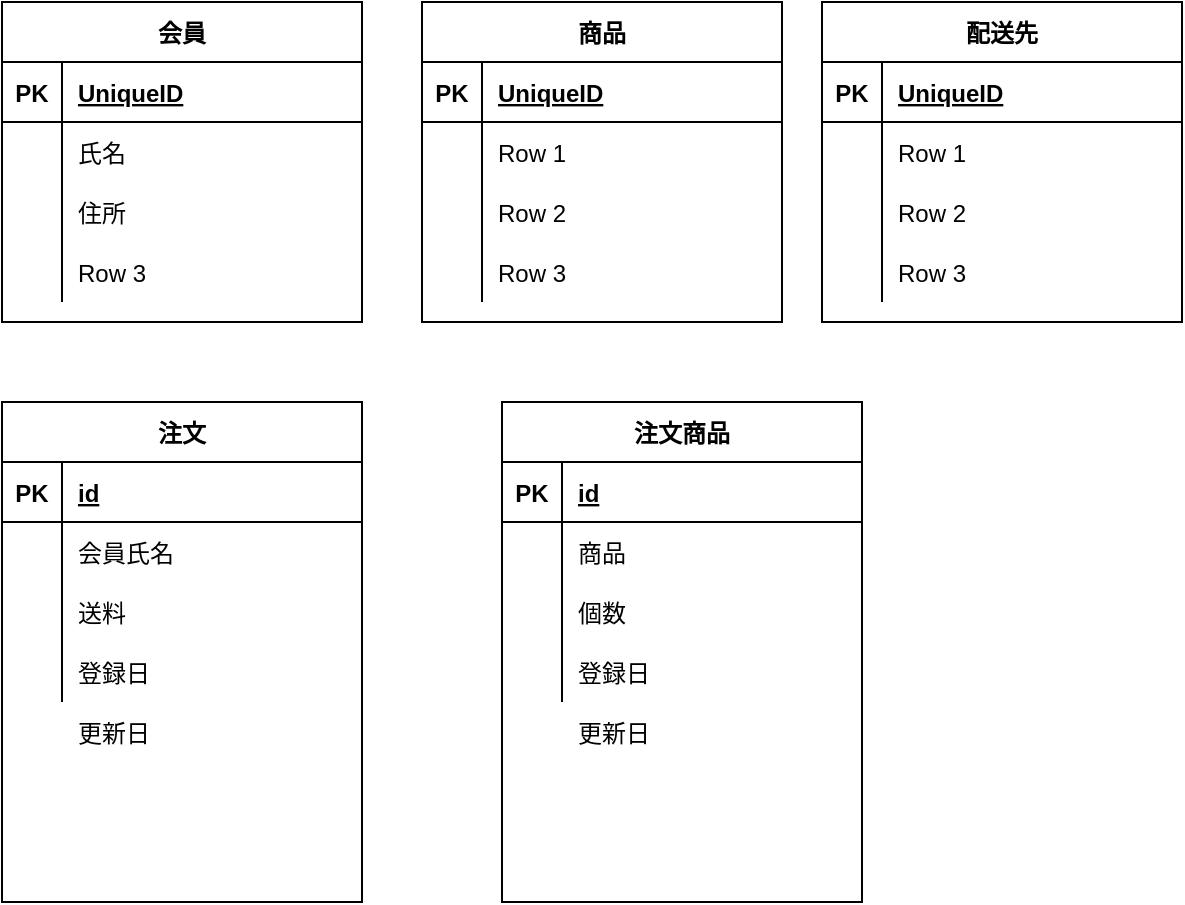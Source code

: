 <mxfile version="14.9.6" type="github">
  <diagram id="DgQykvRB9vl2ej4JLQJb" name="Page-1">
    <mxGraphModel dx="1003" dy="540" grid="1" gridSize="10" guides="1" tooltips="1" connect="1" arrows="1" fold="1" page="1" pageScale="1" pageWidth="827" pageHeight="1169" math="0" shadow="0">
      <root>
        <mxCell id="0" />
        <mxCell id="1" parent="0" />
        <mxCell id="V49Ok10lKj9njID5ClkI-1" value="会員" style="shape=table;startSize=30;container=1;collapsible=1;childLayout=tableLayout;fixedRows=1;rowLines=0;fontStyle=1;align=center;resizeLast=1;" vertex="1" parent="1">
          <mxGeometry x="270" y="200" width="180" height="160" as="geometry" />
        </mxCell>
        <mxCell id="V49Ok10lKj9njID5ClkI-2" value="" style="shape=partialRectangle;collapsible=0;dropTarget=0;pointerEvents=0;fillColor=none;top=0;left=0;bottom=1;right=0;points=[[0,0.5],[1,0.5]];portConstraint=eastwest;" vertex="1" parent="V49Ok10lKj9njID5ClkI-1">
          <mxGeometry y="30" width="180" height="30" as="geometry" />
        </mxCell>
        <mxCell id="V49Ok10lKj9njID5ClkI-3" value="PK" style="shape=partialRectangle;connectable=0;fillColor=none;top=0;left=0;bottom=0;right=0;fontStyle=1;overflow=hidden;" vertex="1" parent="V49Ok10lKj9njID5ClkI-2">
          <mxGeometry width="30" height="30" as="geometry" />
        </mxCell>
        <mxCell id="V49Ok10lKj9njID5ClkI-4" value="UniqueID" style="shape=partialRectangle;connectable=0;fillColor=none;top=0;left=0;bottom=0;right=0;align=left;spacingLeft=6;fontStyle=5;overflow=hidden;" vertex="1" parent="V49Ok10lKj9njID5ClkI-2">
          <mxGeometry x="30" width="150" height="30" as="geometry" />
        </mxCell>
        <mxCell id="V49Ok10lKj9njID5ClkI-5" value="" style="shape=partialRectangle;collapsible=0;dropTarget=0;pointerEvents=0;fillColor=none;top=0;left=0;bottom=0;right=0;points=[[0,0.5],[1,0.5]];portConstraint=eastwest;" vertex="1" parent="V49Ok10lKj9njID5ClkI-1">
          <mxGeometry y="60" width="180" height="30" as="geometry" />
        </mxCell>
        <mxCell id="V49Ok10lKj9njID5ClkI-6" value="" style="shape=partialRectangle;connectable=0;fillColor=none;top=0;left=0;bottom=0;right=0;editable=1;overflow=hidden;" vertex="1" parent="V49Ok10lKj9njID5ClkI-5">
          <mxGeometry width="30" height="30" as="geometry" />
        </mxCell>
        <mxCell id="V49Ok10lKj9njID5ClkI-7" value="氏名" style="shape=partialRectangle;connectable=0;fillColor=none;top=0;left=0;bottom=0;right=0;align=left;spacingLeft=6;overflow=hidden;" vertex="1" parent="V49Ok10lKj9njID5ClkI-5">
          <mxGeometry x="30" width="150" height="30" as="geometry" />
        </mxCell>
        <mxCell id="V49Ok10lKj9njID5ClkI-8" value="" style="shape=partialRectangle;collapsible=0;dropTarget=0;pointerEvents=0;fillColor=none;top=0;left=0;bottom=0;right=0;points=[[0,0.5],[1,0.5]];portConstraint=eastwest;" vertex="1" parent="V49Ok10lKj9njID5ClkI-1">
          <mxGeometry y="90" width="180" height="30" as="geometry" />
        </mxCell>
        <mxCell id="V49Ok10lKj9njID5ClkI-9" value="" style="shape=partialRectangle;connectable=0;fillColor=none;top=0;left=0;bottom=0;right=0;editable=1;overflow=hidden;" vertex="1" parent="V49Ok10lKj9njID5ClkI-8">
          <mxGeometry width="30" height="30" as="geometry" />
        </mxCell>
        <mxCell id="V49Ok10lKj9njID5ClkI-10" value="住所" style="shape=partialRectangle;connectable=0;fillColor=none;top=0;left=0;bottom=0;right=0;align=left;spacingLeft=6;overflow=hidden;" vertex="1" parent="V49Ok10lKj9njID5ClkI-8">
          <mxGeometry x="30" width="150" height="30" as="geometry" />
        </mxCell>
        <mxCell id="V49Ok10lKj9njID5ClkI-11" value="" style="shape=partialRectangle;collapsible=0;dropTarget=0;pointerEvents=0;fillColor=none;top=0;left=0;bottom=0;right=0;points=[[0,0.5],[1,0.5]];portConstraint=eastwest;" vertex="1" parent="V49Ok10lKj9njID5ClkI-1">
          <mxGeometry y="120" width="180" height="30" as="geometry" />
        </mxCell>
        <mxCell id="V49Ok10lKj9njID5ClkI-12" value="" style="shape=partialRectangle;connectable=0;fillColor=none;top=0;left=0;bottom=0;right=0;editable=1;overflow=hidden;" vertex="1" parent="V49Ok10lKj9njID5ClkI-11">
          <mxGeometry width="30" height="30" as="geometry" />
        </mxCell>
        <mxCell id="V49Ok10lKj9njID5ClkI-13" value="Row 3" style="shape=partialRectangle;connectable=0;fillColor=none;top=0;left=0;bottom=0;right=0;align=left;spacingLeft=6;overflow=hidden;" vertex="1" parent="V49Ok10lKj9njID5ClkI-11">
          <mxGeometry x="30" width="150" height="30" as="geometry" />
        </mxCell>
        <mxCell id="V49Ok10lKj9njID5ClkI-27" value="商品" style="shape=table;startSize=30;container=1;collapsible=1;childLayout=tableLayout;fixedRows=1;rowLines=0;fontStyle=1;align=center;resizeLast=1;" vertex="1" parent="1">
          <mxGeometry x="480" y="200" width="180" height="160" as="geometry" />
        </mxCell>
        <mxCell id="V49Ok10lKj9njID5ClkI-28" value="" style="shape=partialRectangle;collapsible=0;dropTarget=0;pointerEvents=0;fillColor=none;top=0;left=0;bottom=1;right=0;points=[[0,0.5],[1,0.5]];portConstraint=eastwest;" vertex="1" parent="V49Ok10lKj9njID5ClkI-27">
          <mxGeometry y="30" width="180" height="30" as="geometry" />
        </mxCell>
        <mxCell id="V49Ok10lKj9njID5ClkI-29" value="PK" style="shape=partialRectangle;connectable=0;fillColor=none;top=0;left=0;bottom=0;right=0;fontStyle=1;overflow=hidden;" vertex="1" parent="V49Ok10lKj9njID5ClkI-28">
          <mxGeometry width="30" height="30" as="geometry" />
        </mxCell>
        <mxCell id="V49Ok10lKj9njID5ClkI-30" value="UniqueID" style="shape=partialRectangle;connectable=0;fillColor=none;top=0;left=0;bottom=0;right=0;align=left;spacingLeft=6;fontStyle=5;overflow=hidden;" vertex="1" parent="V49Ok10lKj9njID5ClkI-28">
          <mxGeometry x="30" width="150" height="30" as="geometry" />
        </mxCell>
        <mxCell id="V49Ok10lKj9njID5ClkI-31" value="" style="shape=partialRectangle;collapsible=0;dropTarget=0;pointerEvents=0;fillColor=none;top=0;left=0;bottom=0;right=0;points=[[0,0.5],[1,0.5]];portConstraint=eastwest;" vertex="1" parent="V49Ok10lKj9njID5ClkI-27">
          <mxGeometry y="60" width="180" height="30" as="geometry" />
        </mxCell>
        <mxCell id="V49Ok10lKj9njID5ClkI-32" value="" style="shape=partialRectangle;connectable=0;fillColor=none;top=0;left=0;bottom=0;right=0;editable=1;overflow=hidden;" vertex="1" parent="V49Ok10lKj9njID5ClkI-31">
          <mxGeometry width="30" height="30" as="geometry" />
        </mxCell>
        <mxCell id="V49Ok10lKj9njID5ClkI-33" value="Row 1" style="shape=partialRectangle;connectable=0;fillColor=none;top=0;left=0;bottom=0;right=0;align=left;spacingLeft=6;overflow=hidden;" vertex="1" parent="V49Ok10lKj9njID5ClkI-31">
          <mxGeometry x="30" width="150" height="30" as="geometry" />
        </mxCell>
        <mxCell id="V49Ok10lKj9njID5ClkI-34" value="" style="shape=partialRectangle;collapsible=0;dropTarget=0;pointerEvents=0;fillColor=none;top=0;left=0;bottom=0;right=0;points=[[0,0.5],[1,0.5]];portConstraint=eastwest;" vertex="1" parent="V49Ok10lKj9njID5ClkI-27">
          <mxGeometry y="90" width="180" height="30" as="geometry" />
        </mxCell>
        <mxCell id="V49Ok10lKj9njID5ClkI-35" value="" style="shape=partialRectangle;connectable=0;fillColor=none;top=0;left=0;bottom=0;right=0;editable=1;overflow=hidden;" vertex="1" parent="V49Ok10lKj9njID5ClkI-34">
          <mxGeometry width="30" height="30" as="geometry" />
        </mxCell>
        <mxCell id="V49Ok10lKj9njID5ClkI-36" value="Row 2" style="shape=partialRectangle;connectable=0;fillColor=none;top=0;left=0;bottom=0;right=0;align=left;spacingLeft=6;overflow=hidden;" vertex="1" parent="V49Ok10lKj9njID5ClkI-34">
          <mxGeometry x="30" width="150" height="30" as="geometry" />
        </mxCell>
        <mxCell id="V49Ok10lKj9njID5ClkI-37" value="" style="shape=partialRectangle;collapsible=0;dropTarget=0;pointerEvents=0;fillColor=none;top=0;left=0;bottom=0;right=0;points=[[0,0.5],[1,0.5]];portConstraint=eastwest;" vertex="1" parent="V49Ok10lKj9njID5ClkI-27">
          <mxGeometry y="120" width="180" height="30" as="geometry" />
        </mxCell>
        <mxCell id="V49Ok10lKj9njID5ClkI-38" value="" style="shape=partialRectangle;connectable=0;fillColor=none;top=0;left=0;bottom=0;right=0;editable=1;overflow=hidden;" vertex="1" parent="V49Ok10lKj9njID5ClkI-37">
          <mxGeometry width="30" height="30" as="geometry" />
        </mxCell>
        <mxCell id="V49Ok10lKj9njID5ClkI-39" value="Row 3" style="shape=partialRectangle;connectable=0;fillColor=none;top=0;left=0;bottom=0;right=0;align=left;spacingLeft=6;overflow=hidden;" vertex="1" parent="V49Ok10lKj9njID5ClkI-37">
          <mxGeometry x="30" width="150" height="30" as="geometry" />
        </mxCell>
        <mxCell id="V49Ok10lKj9njID5ClkI-40" value="配送先" style="shape=table;startSize=30;container=1;collapsible=1;childLayout=tableLayout;fixedRows=1;rowLines=0;fontStyle=1;align=center;resizeLast=1;" vertex="1" parent="1">
          <mxGeometry x="680" y="200" width="180" height="160" as="geometry" />
        </mxCell>
        <mxCell id="V49Ok10lKj9njID5ClkI-41" value="" style="shape=partialRectangle;collapsible=0;dropTarget=0;pointerEvents=0;fillColor=none;top=0;left=0;bottom=1;right=0;points=[[0,0.5],[1,0.5]];portConstraint=eastwest;" vertex="1" parent="V49Ok10lKj9njID5ClkI-40">
          <mxGeometry y="30" width="180" height="30" as="geometry" />
        </mxCell>
        <mxCell id="V49Ok10lKj9njID5ClkI-42" value="PK" style="shape=partialRectangle;connectable=0;fillColor=none;top=0;left=0;bottom=0;right=0;fontStyle=1;overflow=hidden;" vertex="1" parent="V49Ok10lKj9njID5ClkI-41">
          <mxGeometry width="30" height="30" as="geometry" />
        </mxCell>
        <mxCell id="V49Ok10lKj9njID5ClkI-43" value="UniqueID" style="shape=partialRectangle;connectable=0;fillColor=none;top=0;left=0;bottom=0;right=0;align=left;spacingLeft=6;fontStyle=5;overflow=hidden;" vertex="1" parent="V49Ok10lKj9njID5ClkI-41">
          <mxGeometry x="30" width="150" height="30" as="geometry" />
        </mxCell>
        <mxCell id="V49Ok10lKj9njID5ClkI-44" value="" style="shape=partialRectangle;collapsible=0;dropTarget=0;pointerEvents=0;fillColor=none;top=0;left=0;bottom=0;right=0;points=[[0,0.5],[1,0.5]];portConstraint=eastwest;" vertex="1" parent="V49Ok10lKj9njID5ClkI-40">
          <mxGeometry y="60" width="180" height="30" as="geometry" />
        </mxCell>
        <mxCell id="V49Ok10lKj9njID5ClkI-45" value="" style="shape=partialRectangle;connectable=0;fillColor=none;top=0;left=0;bottom=0;right=0;editable=1;overflow=hidden;" vertex="1" parent="V49Ok10lKj9njID5ClkI-44">
          <mxGeometry width="30" height="30" as="geometry" />
        </mxCell>
        <mxCell id="V49Ok10lKj9njID5ClkI-46" value="Row 1" style="shape=partialRectangle;connectable=0;fillColor=none;top=0;left=0;bottom=0;right=0;align=left;spacingLeft=6;overflow=hidden;" vertex="1" parent="V49Ok10lKj9njID5ClkI-44">
          <mxGeometry x="30" width="150" height="30" as="geometry" />
        </mxCell>
        <mxCell id="V49Ok10lKj9njID5ClkI-47" value="" style="shape=partialRectangle;collapsible=0;dropTarget=0;pointerEvents=0;fillColor=none;top=0;left=0;bottom=0;right=0;points=[[0,0.5],[1,0.5]];portConstraint=eastwest;" vertex="1" parent="V49Ok10lKj9njID5ClkI-40">
          <mxGeometry y="90" width="180" height="30" as="geometry" />
        </mxCell>
        <mxCell id="V49Ok10lKj9njID5ClkI-48" value="" style="shape=partialRectangle;connectable=0;fillColor=none;top=0;left=0;bottom=0;right=0;editable=1;overflow=hidden;" vertex="1" parent="V49Ok10lKj9njID5ClkI-47">
          <mxGeometry width="30" height="30" as="geometry" />
        </mxCell>
        <mxCell id="V49Ok10lKj9njID5ClkI-49" value="Row 2" style="shape=partialRectangle;connectable=0;fillColor=none;top=0;left=0;bottom=0;right=0;align=left;spacingLeft=6;overflow=hidden;" vertex="1" parent="V49Ok10lKj9njID5ClkI-47">
          <mxGeometry x="30" width="150" height="30" as="geometry" />
        </mxCell>
        <mxCell id="V49Ok10lKj9njID5ClkI-50" value="" style="shape=partialRectangle;collapsible=0;dropTarget=0;pointerEvents=0;fillColor=none;top=0;left=0;bottom=0;right=0;points=[[0,0.5],[1,0.5]];portConstraint=eastwest;" vertex="1" parent="V49Ok10lKj9njID5ClkI-40">
          <mxGeometry y="120" width="180" height="30" as="geometry" />
        </mxCell>
        <mxCell id="V49Ok10lKj9njID5ClkI-51" value="" style="shape=partialRectangle;connectable=0;fillColor=none;top=0;left=0;bottom=0;right=0;editable=1;overflow=hidden;" vertex="1" parent="V49Ok10lKj9njID5ClkI-50">
          <mxGeometry width="30" height="30" as="geometry" />
        </mxCell>
        <mxCell id="V49Ok10lKj9njID5ClkI-52" value="Row 3" style="shape=partialRectangle;connectable=0;fillColor=none;top=0;left=0;bottom=0;right=0;align=left;spacingLeft=6;overflow=hidden;" vertex="1" parent="V49Ok10lKj9njID5ClkI-50">
          <mxGeometry x="30" width="150" height="30" as="geometry" />
        </mxCell>
        <mxCell id="V49Ok10lKj9njID5ClkI-53" value="注文" style="shape=table;startSize=30;container=1;collapsible=1;childLayout=tableLayout;fixedRows=1;rowLines=0;fontStyle=1;align=center;resizeLast=1;" vertex="1" parent="1">
          <mxGeometry x="270" y="400" width="180" height="250" as="geometry" />
        </mxCell>
        <mxCell id="V49Ok10lKj9njID5ClkI-54" value="" style="shape=partialRectangle;collapsible=0;dropTarget=0;pointerEvents=0;fillColor=none;top=0;left=0;bottom=1;right=0;points=[[0,0.5],[1,0.5]];portConstraint=eastwest;" vertex="1" parent="V49Ok10lKj9njID5ClkI-53">
          <mxGeometry y="30" width="180" height="30" as="geometry" />
        </mxCell>
        <mxCell id="V49Ok10lKj9njID5ClkI-55" value="PK" style="shape=partialRectangle;connectable=0;fillColor=none;top=0;left=0;bottom=0;right=0;fontStyle=1;overflow=hidden;" vertex="1" parent="V49Ok10lKj9njID5ClkI-54">
          <mxGeometry width="30" height="30" as="geometry" />
        </mxCell>
        <mxCell id="V49Ok10lKj9njID5ClkI-56" value="id" style="shape=partialRectangle;connectable=0;fillColor=none;top=0;left=0;bottom=0;right=0;align=left;spacingLeft=6;fontStyle=5;overflow=hidden;" vertex="1" parent="V49Ok10lKj9njID5ClkI-54">
          <mxGeometry x="30" width="150" height="30" as="geometry" />
        </mxCell>
        <mxCell id="V49Ok10lKj9njID5ClkI-57" value="" style="shape=partialRectangle;collapsible=0;dropTarget=0;pointerEvents=0;fillColor=none;top=0;left=0;bottom=0;right=0;points=[[0,0.5],[1,0.5]];portConstraint=eastwest;" vertex="1" parent="V49Ok10lKj9njID5ClkI-53">
          <mxGeometry y="60" width="180" height="30" as="geometry" />
        </mxCell>
        <mxCell id="V49Ok10lKj9njID5ClkI-58" value="" style="shape=partialRectangle;connectable=0;fillColor=none;top=0;left=0;bottom=0;right=0;editable=1;overflow=hidden;" vertex="1" parent="V49Ok10lKj9njID5ClkI-57">
          <mxGeometry width="30" height="30" as="geometry" />
        </mxCell>
        <mxCell id="V49Ok10lKj9njID5ClkI-59" value="会員氏名" style="shape=partialRectangle;connectable=0;fillColor=none;top=0;left=0;bottom=0;right=0;align=left;spacingLeft=6;overflow=hidden;" vertex="1" parent="V49Ok10lKj9njID5ClkI-57">
          <mxGeometry x="30" width="150" height="30" as="geometry" />
        </mxCell>
        <mxCell id="V49Ok10lKj9njID5ClkI-60" value="" style="shape=partialRectangle;collapsible=0;dropTarget=0;pointerEvents=0;fillColor=none;top=0;left=0;bottom=0;right=0;points=[[0,0.5],[1,0.5]];portConstraint=eastwest;" vertex="1" parent="V49Ok10lKj9njID5ClkI-53">
          <mxGeometry y="90" width="180" height="30" as="geometry" />
        </mxCell>
        <mxCell id="V49Ok10lKj9njID5ClkI-61" value="" style="shape=partialRectangle;connectable=0;fillColor=none;top=0;left=0;bottom=0;right=0;editable=1;overflow=hidden;" vertex="1" parent="V49Ok10lKj9njID5ClkI-60">
          <mxGeometry width="30" height="30" as="geometry" />
        </mxCell>
        <mxCell id="V49Ok10lKj9njID5ClkI-62" value="" style="shape=partialRectangle;connectable=0;fillColor=none;top=0;left=0;bottom=0;right=0;align=left;spacingLeft=6;overflow=hidden;" vertex="1" parent="V49Ok10lKj9njID5ClkI-60">
          <mxGeometry x="30" width="150" height="30" as="geometry" />
        </mxCell>
        <mxCell id="V49Ok10lKj9njID5ClkI-63" value="" style="shape=partialRectangle;collapsible=0;dropTarget=0;pointerEvents=0;fillColor=none;top=0;left=0;bottom=0;right=0;points=[[0,0.5],[1,0.5]];portConstraint=eastwest;" vertex="1" parent="V49Ok10lKj9njID5ClkI-53">
          <mxGeometry y="120" width="180" height="30" as="geometry" />
        </mxCell>
        <mxCell id="V49Ok10lKj9njID5ClkI-64" value="" style="shape=partialRectangle;connectable=0;fillColor=none;top=0;left=0;bottom=0;right=0;editable=1;overflow=hidden;" vertex="1" parent="V49Ok10lKj9njID5ClkI-63">
          <mxGeometry width="30" height="30" as="geometry" />
        </mxCell>
        <mxCell id="V49Ok10lKj9njID5ClkI-65" value="" style="shape=partialRectangle;connectable=0;fillColor=none;top=0;left=0;bottom=0;right=0;align=left;spacingLeft=6;overflow=hidden;" vertex="1" parent="V49Ok10lKj9njID5ClkI-63">
          <mxGeometry x="30" width="150" height="30" as="geometry" />
        </mxCell>
        <mxCell id="V49Ok10lKj9njID5ClkI-67" value="送料" style="shape=partialRectangle;connectable=0;fillColor=none;top=0;left=0;bottom=0;right=0;align=left;spacingLeft=6;overflow=hidden;" vertex="1" parent="1">
          <mxGeometry x="300" y="490" width="150" height="30" as="geometry" />
        </mxCell>
        <mxCell id="V49Ok10lKj9njID5ClkI-68" value="登録日" style="shape=partialRectangle;connectable=0;fillColor=none;top=0;left=0;bottom=0;right=0;align=left;spacingLeft=6;overflow=hidden;" vertex="1" parent="1">
          <mxGeometry x="550" y="520" width="150" height="30" as="geometry" />
        </mxCell>
        <mxCell id="V49Ok10lKj9njID5ClkI-69" value="更新日" style="shape=partialRectangle;connectable=0;fillColor=none;top=0;left=0;bottom=0;right=0;align=left;spacingLeft=6;overflow=hidden;" vertex="1" parent="1">
          <mxGeometry x="550" y="550" width="150" height="30" as="geometry" />
        </mxCell>
        <mxCell id="V49Ok10lKj9njID5ClkI-70" value="注文商品" style="shape=table;startSize=30;container=1;collapsible=1;childLayout=tableLayout;fixedRows=1;rowLines=0;fontStyle=1;align=center;resizeLast=1;" vertex="1" parent="1">
          <mxGeometry x="520" y="400" width="180" height="250" as="geometry" />
        </mxCell>
        <mxCell id="V49Ok10lKj9njID5ClkI-71" value="" style="shape=partialRectangle;collapsible=0;dropTarget=0;pointerEvents=0;fillColor=none;top=0;left=0;bottom=1;right=0;points=[[0,0.5],[1,0.5]];portConstraint=eastwest;" vertex="1" parent="V49Ok10lKj9njID5ClkI-70">
          <mxGeometry y="30" width="180" height="30" as="geometry" />
        </mxCell>
        <mxCell id="V49Ok10lKj9njID5ClkI-72" value="PK" style="shape=partialRectangle;connectable=0;fillColor=none;top=0;left=0;bottom=0;right=0;fontStyle=1;overflow=hidden;" vertex="1" parent="V49Ok10lKj9njID5ClkI-71">
          <mxGeometry width="30" height="30" as="geometry" />
        </mxCell>
        <mxCell id="V49Ok10lKj9njID5ClkI-73" value="id" style="shape=partialRectangle;connectable=0;fillColor=none;top=0;left=0;bottom=0;right=0;align=left;spacingLeft=6;fontStyle=5;overflow=hidden;" vertex="1" parent="V49Ok10lKj9njID5ClkI-71">
          <mxGeometry x="30" width="150" height="30" as="geometry" />
        </mxCell>
        <mxCell id="V49Ok10lKj9njID5ClkI-77" value="" style="shape=partialRectangle;collapsible=0;dropTarget=0;pointerEvents=0;fillColor=none;top=0;left=0;bottom=0;right=0;points=[[0,0.5],[1,0.5]];portConstraint=eastwest;" vertex="1" parent="V49Ok10lKj9njID5ClkI-70">
          <mxGeometry y="60" width="180" height="30" as="geometry" />
        </mxCell>
        <mxCell id="V49Ok10lKj9njID5ClkI-78" value="" style="shape=partialRectangle;connectable=0;fillColor=none;top=0;left=0;bottom=0;right=0;editable=1;overflow=hidden;" vertex="1" parent="V49Ok10lKj9njID5ClkI-77">
          <mxGeometry width="30" height="30" as="geometry" />
        </mxCell>
        <mxCell id="V49Ok10lKj9njID5ClkI-79" value="商品" style="shape=partialRectangle;connectable=0;fillColor=none;top=0;left=0;bottom=0;right=0;align=left;spacingLeft=6;overflow=hidden;" vertex="1" parent="V49Ok10lKj9njID5ClkI-77">
          <mxGeometry x="30" width="150" height="30" as="geometry" />
        </mxCell>
        <mxCell id="V49Ok10lKj9njID5ClkI-80" value="" style="shape=partialRectangle;collapsible=0;dropTarget=0;pointerEvents=0;fillColor=none;top=0;left=0;bottom=0;right=0;points=[[0,0.5],[1,0.5]];portConstraint=eastwest;" vertex="1" parent="V49Ok10lKj9njID5ClkI-70">
          <mxGeometry y="90" width="180" height="30" as="geometry" />
        </mxCell>
        <mxCell id="V49Ok10lKj9njID5ClkI-81" value="" style="shape=partialRectangle;connectable=0;fillColor=none;top=0;left=0;bottom=0;right=0;editable=1;overflow=hidden;" vertex="1" parent="V49Ok10lKj9njID5ClkI-80">
          <mxGeometry width="30" height="30" as="geometry" />
        </mxCell>
        <mxCell id="V49Ok10lKj9njID5ClkI-82" value="個数" style="shape=partialRectangle;connectable=0;fillColor=none;top=0;left=0;bottom=0;right=0;align=left;spacingLeft=6;overflow=hidden;" vertex="1" parent="V49Ok10lKj9njID5ClkI-80">
          <mxGeometry x="30" width="150" height="30" as="geometry" />
        </mxCell>
        <mxCell id="V49Ok10lKj9njID5ClkI-74" value="" style="shape=partialRectangle;collapsible=0;dropTarget=0;pointerEvents=0;fillColor=none;top=0;left=0;bottom=0;right=0;points=[[0,0.5],[1,0.5]];portConstraint=eastwest;" vertex="1" parent="V49Ok10lKj9njID5ClkI-70">
          <mxGeometry y="120" width="180" height="30" as="geometry" />
        </mxCell>
        <mxCell id="V49Ok10lKj9njID5ClkI-75" value="" style="shape=partialRectangle;connectable=0;fillColor=none;top=0;left=0;bottom=0;right=0;editable=1;overflow=hidden;" vertex="1" parent="V49Ok10lKj9njID5ClkI-74">
          <mxGeometry width="30" height="30" as="geometry" />
        </mxCell>
        <mxCell id="V49Ok10lKj9njID5ClkI-76" value="" style="shape=partialRectangle;connectable=0;fillColor=none;top=0;left=0;bottom=0;right=0;align=left;spacingLeft=6;overflow=hidden;" vertex="1" parent="V49Ok10lKj9njID5ClkI-74">
          <mxGeometry x="30" width="150" height="30" as="geometry" />
        </mxCell>
        <mxCell id="V49Ok10lKj9njID5ClkI-86" value="更新日" style="shape=partialRectangle;connectable=0;fillColor=none;top=0;left=0;bottom=0;right=0;align=left;spacingLeft=6;overflow=hidden;" vertex="1" parent="1">
          <mxGeometry x="300" y="550" width="150" height="30" as="geometry" />
        </mxCell>
        <mxCell id="V49Ok10lKj9njID5ClkI-87" value="登録日" style="shape=partialRectangle;connectable=0;fillColor=none;top=0;left=0;bottom=0;right=0;align=left;spacingLeft=6;overflow=hidden;" vertex="1" parent="1">
          <mxGeometry x="300" y="520" width="150" height="30" as="geometry" />
        </mxCell>
      </root>
    </mxGraphModel>
  </diagram>
</mxfile>
